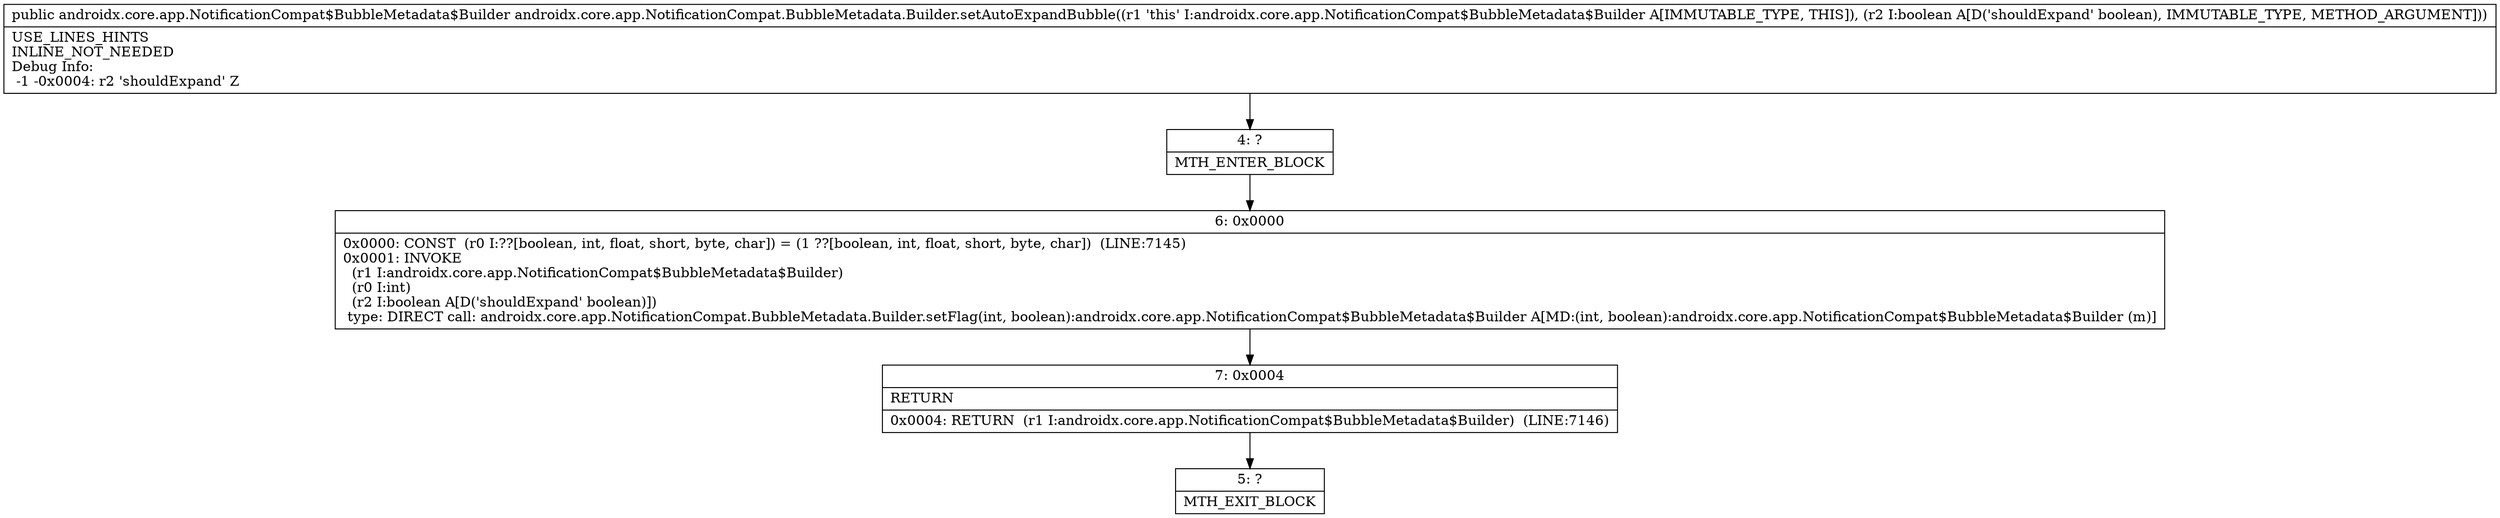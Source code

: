 digraph "CFG forandroidx.core.app.NotificationCompat.BubbleMetadata.Builder.setAutoExpandBubble(Z)Landroidx\/core\/app\/NotificationCompat$BubbleMetadata$Builder;" {
Node_4 [shape=record,label="{4\:\ ?|MTH_ENTER_BLOCK\l}"];
Node_6 [shape=record,label="{6\:\ 0x0000|0x0000: CONST  (r0 I:??[boolean, int, float, short, byte, char]) = (1 ??[boolean, int, float, short, byte, char])  (LINE:7145)\l0x0001: INVOKE  \l  (r1 I:androidx.core.app.NotificationCompat$BubbleMetadata$Builder)\l  (r0 I:int)\l  (r2 I:boolean A[D('shouldExpand' boolean)])\l type: DIRECT call: androidx.core.app.NotificationCompat.BubbleMetadata.Builder.setFlag(int, boolean):androidx.core.app.NotificationCompat$BubbleMetadata$Builder A[MD:(int, boolean):androidx.core.app.NotificationCompat$BubbleMetadata$Builder (m)]\l}"];
Node_7 [shape=record,label="{7\:\ 0x0004|RETURN\l|0x0004: RETURN  (r1 I:androidx.core.app.NotificationCompat$BubbleMetadata$Builder)  (LINE:7146)\l}"];
Node_5 [shape=record,label="{5\:\ ?|MTH_EXIT_BLOCK\l}"];
MethodNode[shape=record,label="{public androidx.core.app.NotificationCompat$BubbleMetadata$Builder androidx.core.app.NotificationCompat.BubbleMetadata.Builder.setAutoExpandBubble((r1 'this' I:androidx.core.app.NotificationCompat$BubbleMetadata$Builder A[IMMUTABLE_TYPE, THIS]), (r2 I:boolean A[D('shouldExpand' boolean), IMMUTABLE_TYPE, METHOD_ARGUMENT]))  | USE_LINES_HINTS\lINLINE_NOT_NEEDED\lDebug Info:\l  \-1 \-0x0004: r2 'shouldExpand' Z\l}"];
MethodNode -> Node_4;Node_4 -> Node_6;
Node_6 -> Node_7;
Node_7 -> Node_5;
}

